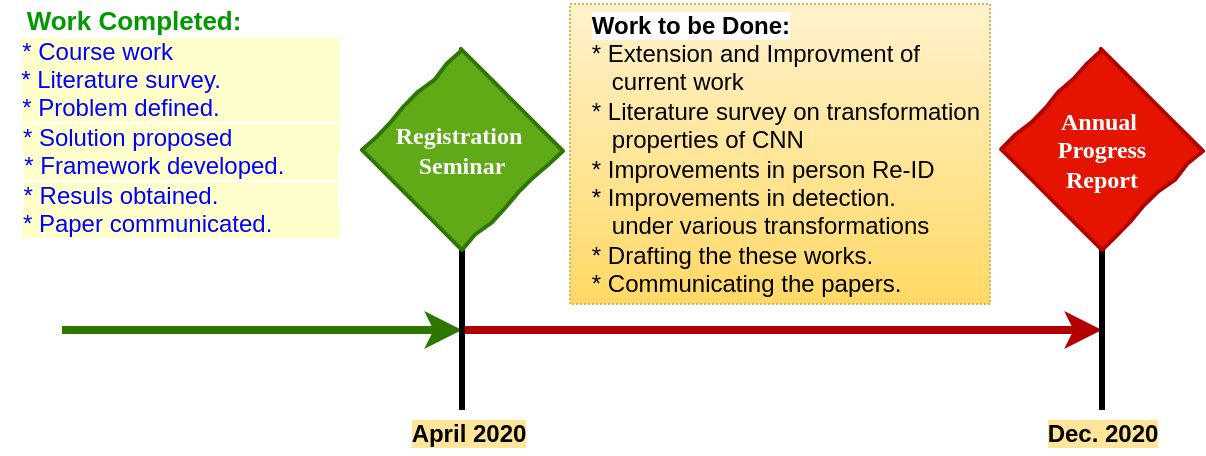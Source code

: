 <mxfile version="12.9.14" type="github">
  <diagram id="EoHs7nKflqcb4rGpBPPL" name="Page-1">
    <mxGraphModel dx="526" dy="484" grid="1" gridSize="10" guides="1" tooltips="1" connect="1" arrows="1" fold="1" page="1" pageScale="1" pageWidth="850" pageHeight="1100" math="0" shadow="0">
      <root>
        <mxCell id="0" />
        <mxCell id="1" parent="0" />
        <mxCell id="aBsGDlJEBbYVCaHe6lMG-1" value="" style="endArrow=classic;html=1;fillColor=#60a917;strokeColor=#2D7600;strokeWidth=4;" parent="1" edge="1">
          <mxGeometry width="50" height="50" relative="1" as="geometry">
            <mxPoint x="80" y="280" as="sourcePoint" />
            <mxPoint x="280" y="280" as="targetPoint" />
          </mxGeometry>
        </mxCell>
        <mxCell id="aBsGDlJEBbYVCaHe6lMG-2" value="" style="endArrow=classic;html=1;fillColor=#e51400;strokeColor=#B20000;strokeWidth=4;" parent="1" edge="1">
          <mxGeometry width="50" height="50" relative="1" as="geometry">
            <mxPoint x="280" y="280" as="sourcePoint" />
            <mxPoint x="600" y="280" as="targetPoint" />
          </mxGeometry>
        </mxCell>
        <mxCell id="aBsGDlJEBbYVCaHe6lMG-3" value="" style="endArrow=none;html=1;strokeWidth=3;" parent="1" edge="1">
          <mxGeometry width="50" height="50" relative="1" as="geometry">
            <mxPoint x="280" y="320" as="sourcePoint" />
            <mxPoint x="280" y="240" as="targetPoint" />
          </mxGeometry>
        </mxCell>
        <mxCell id="aBsGDlJEBbYVCaHe6lMG-4" value="" style="endArrow=none;html=1;strokeWidth=3;" parent="1" edge="1">
          <mxGeometry width="50" height="50" relative="1" as="geometry">
            <mxPoint x="600" y="320" as="sourcePoint" />
            <mxPoint x="600" y="240" as="targetPoint" />
          </mxGeometry>
        </mxCell>
        <mxCell id="aBsGDlJEBbYVCaHe6lMG-6" value="Registration&amp;nbsp;&lt;br&gt;Seminar" style="rhombus;html=1;align=center;whiteSpace=wrap;comic=1;strokeWidth=2;fontFamily=Comic Sans MS;fontStyle=1;fillColor=#60a917;strokeColor=#2D7600;fontColor=#ffffff;gradientColor=none;gradientDirection=west;" parent="1" vertex="1">
          <mxGeometry x="230" y="140" width="100" height="100" as="geometry" />
        </mxCell>
        <mxCell id="aBsGDlJEBbYVCaHe6lMG-7" value="Annual&amp;nbsp;&lt;br&gt;Progress&lt;br&gt;Report" style="rhombus;html=1;align=center;whiteSpace=wrap;comic=1;strokeWidth=2;fontFamily=Comic Sans MS;fontStyle=1;fillColor=#e51400;strokeColor=#B20000;fontColor=#ffffff;gradientColor=none;gradientDirection=west;" parent="1" vertex="1">
          <mxGeometry x="550" y="140" width="100" height="100" as="geometry" />
        </mxCell>
        <mxCell id="aBsGDlJEBbYVCaHe6lMG-10" value="&lt;b&gt;&lt;font color=&quot;#009900&quot;&gt;&lt;font style=&quot;font-size: 13px ; background-color: rgb(255 , 255 , 255)&quot;&gt;Work Completed:&lt;/font&gt;&lt;font size=&quot;2&quot;&gt;&amp;nbsp; &amp;nbsp; &amp;nbsp; &amp;nbsp; &amp;nbsp; &amp;nbsp; &amp;nbsp;&lt;/font&gt;&lt;/font&gt;&lt;/b&gt;&lt;br&gt;&lt;span style=&quot;background-color: rgb(255 , 255 , 204)&quot;&gt;&lt;font color=&quot;#0000ff&quot;&gt;* Course work &amp;nbsp; &amp;nbsp; &amp;nbsp; &amp;nbsp; &amp;nbsp; &amp;nbsp; &amp;nbsp; &amp;nbsp; &amp;nbsp; &amp;nbsp; &amp;nbsp; &amp;nbsp;&amp;nbsp;&lt;br&gt;* Literature survey. &amp;nbsp; &amp;nbsp; &amp;nbsp; &amp;nbsp; &amp;nbsp; &amp;nbsp; &amp;nbsp; &amp;nbsp; &amp;nbsp;&lt;br&gt;* Problem defined. &amp;nbsp; &amp;nbsp; &amp;nbsp; &amp;nbsp; &amp;nbsp; &amp;nbsp; &amp;nbsp; &amp;nbsp; &amp;nbsp;&lt;br&gt;* Solution proposed &amp;nbsp; &amp;nbsp; &amp;nbsp; &amp;nbsp; &amp;nbsp; &amp;nbsp; &amp;nbsp; &amp;nbsp;&lt;br&gt;* Framework developed. &amp;nbsp; &amp;nbsp; &amp;nbsp; &amp;nbsp;&lt;br&gt;* Resuls obtained. &amp;nbsp; &amp;nbsp; &amp;nbsp; &amp;nbsp; &amp;nbsp; &amp;nbsp; &amp;nbsp; &amp;nbsp; &amp;nbsp;&lt;br&gt;* Paper communicated. &amp;nbsp; &amp;nbsp; &amp;nbsp; &amp;nbsp; &amp;nbsp;&lt;br&gt;&lt;/font&gt;&lt;/span&gt;&amp;nbsp; &amp;nbsp; &amp;nbsp; &amp;nbsp; &amp;nbsp;&amp;nbsp;&lt;br&gt;&amp;nbsp; &amp;nbsp;&amp;nbsp;" style="text;html=1;align=center;verticalAlign=middle;resizable=0;points=[];autosize=1;" parent="1" vertex="1">
          <mxGeometry x="49" y="115" width="180" height="150" as="geometry" />
        </mxCell>
        <mxCell id="aBsGDlJEBbYVCaHe6lMG-11" value="&lt;div style=&quot;text-align: justify&quot;&gt;&lt;b style=&quot;background-color: rgb(255 , 255 , 255)&quot;&gt;Work to be Done:&lt;/b&gt;&lt;/div&gt;&lt;font style=&quot;font-size: 12px ; background-color: rgb(76 , 0 , 153)&quot;&gt;&lt;div style=&quot;text-align: justify&quot;&gt;* Extension and Improvment of &amp;nbsp; &amp;nbsp;&lt;/div&gt;&lt;div style=&quot;text-align: justify&quot;&gt;&amp;nbsp; &amp;nbsp;current work&lt;/div&gt;&lt;div style=&quot;text-align: justify&quot;&gt;* Literature survey on transformation&lt;/div&gt;&lt;div style=&quot;text-align: justify&quot;&gt;&amp;nbsp; &amp;nbsp;properties of CNN&lt;/div&gt;&lt;div style=&quot;text-align: justify&quot;&gt;* Improvements in person Re-ID &amp;nbsp;&lt;/div&gt;&lt;div style=&quot;text-align: justify&quot;&gt;* Improvements in detection. &amp;nbsp; &amp;nbsp; &amp;nbsp; &amp;nbsp;&lt;/div&gt;&lt;div style=&quot;text-align: justify&quot;&gt;&amp;nbsp; &amp;nbsp;under various transformations&lt;/div&gt;&lt;div style=&quot;text-align: justify&quot;&gt;* Drafting the these works. &amp;nbsp; &amp;nbsp; &amp;nbsp; &amp;nbsp; &amp;nbsp;&amp;nbsp;&lt;/div&gt;&lt;div&gt;&lt;div&gt;&lt;div style=&quot;text-align: justify&quot;&gt;* Communicating the papers. &amp;nbsp; &amp;nbsp; &amp;nbsp; &amp;nbsp; &amp;nbsp; &amp;nbsp;&amp;nbsp;&lt;/div&gt;&lt;/div&gt;&lt;/div&gt;&lt;/font&gt;" style="text;html=1;align=right;verticalAlign=middle;resizable=0;points=[];autosize=1;fillColor=#fff2cc;strokeColor=#d6b656;gradientColor=#ffd966;strokeWidth=1;glass=0;dashed=1;dashPattern=1 1;" parent="1" vertex="1">
          <mxGeometry x="334" y="117" width="210" height="150" as="geometry" />
        </mxCell>
        <mxCell id="69DbzFKOykOLwIixtFVX-1" value="&lt;b style=&quot;background-color: rgb(255 , 229 , 153)&quot;&gt;April 2020&lt;/b&gt;" style="text;html=1;align=center;verticalAlign=middle;resizable=0;points=[];autosize=1;" vertex="1" parent="1">
          <mxGeometry x="248" y="322" width="70" height="20" as="geometry" />
        </mxCell>
        <mxCell id="69DbzFKOykOLwIixtFVX-2" value="&lt;b style=&quot;background-color: rgb(255 , 229 , 153)&quot;&gt;Dec. 2020&lt;/b&gt;" style="text;html=1;align=center;verticalAlign=middle;resizable=0;points=[];autosize=1;" vertex="1" parent="1">
          <mxGeometry x="565" y="322" width="70" height="20" as="geometry" />
        </mxCell>
      </root>
    </mxGraphModel>
  </diagram>
</mxfile>
